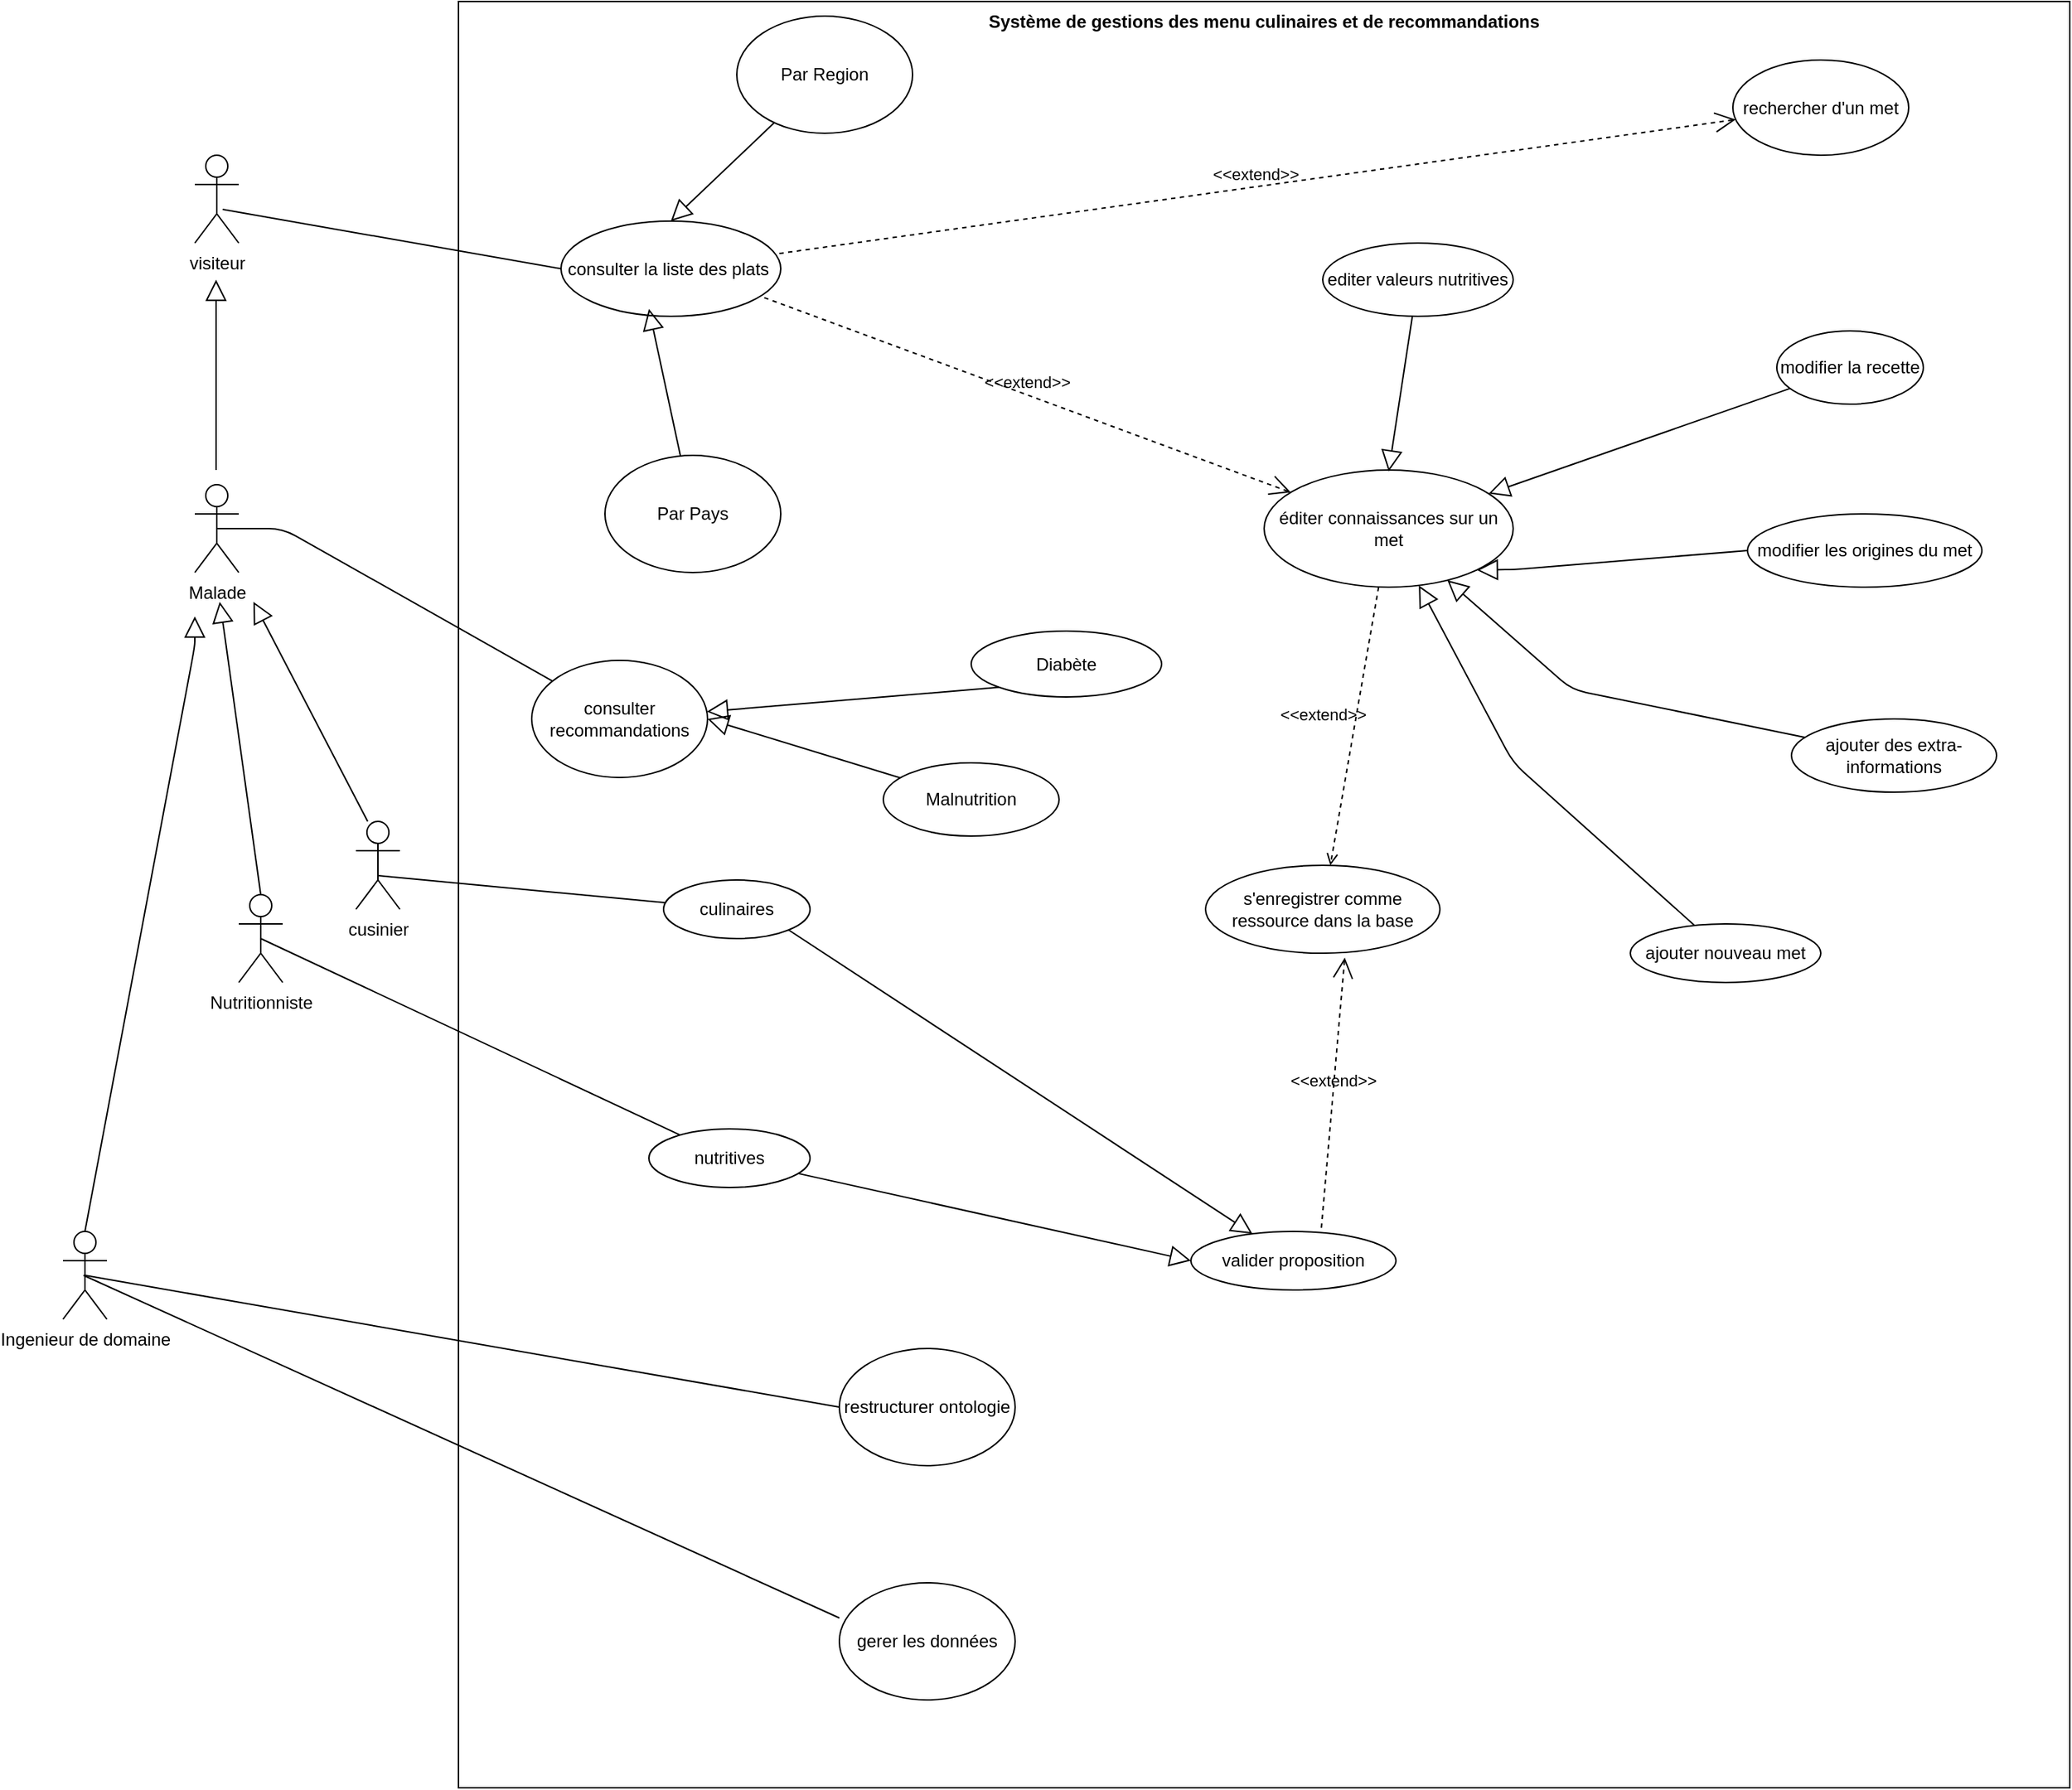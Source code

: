 <mxfile version="14.6.13" type="device"><diagram id="AaD5IdxwXu7JmgqVnKXx" name="Page-1"><mxGraphModel dx="2183" dy="1985" grid="1" gridSize="10" guides="1" tooltips="1" connect="1" arrows="1" fold="1" page="1" pageScale="1" pageWidth="827" pageHeight="1169" math="0" shadow="0"><root><mxCell id="0"/><mxCell id="1" parent="0"/><mxCell id="5MZ9EQrOiqPtUGlJbDm6-1" value="Système de gestions des menu culinaires et de recommandations" style="shape=rect;html=1;verticalAlign=top;fontStyle=1;whiteSpace=wrap;align=center;" parent="1" vertex="1"><mxGeometry x="270" y="-350" width="1100" height="1220" as="geometry"/></mxCell><mxCell id="5MZ9EQrOiqPtUGlJbDm6-2" value="cusinier" style="shape=umlActor;html=1;verticalLabelPosition=bottom;verticalAlign=top;align=center;" parent="1" vertex="1"><mxGeometry x="200" y="210" width="30" height="60" as="geometry"/></mxCell><mxCell id="5MZ9EQrOiqPtUGlJbDm6-3" value="Ingenieur de domaine" style="shape=umlActor;html=1;verticalLabelPosition=bottom;verticalAlign=top;align=center;" parent="1" vertex="1"><mxGeometry y="490" width="30" height="60" as="geometry"/></mxCell><mxCell id="5MZ9EQrOiqPtUGlJbDm6-4" value="Nutritionniste" style="shape=umlActor;html=1;verticalLabelPosition=bottom;verticalAlign=top;align=center;" parent="1" vertex="1"><mxGeometry x="120" y="260" width="30" height="60" as="geometry"/></mxCell><mxCell id="5MZ9EQrOiqPtUGlJbDm6-5" value="éditer connaissances sur un met" style="ellipse;whiteSpace=wrap;html=1;" parent="1" vertex="1"><mxGeometry x="820" y="-30" width="170" height="80" as="geometry"/></mxCell><mxCell id="5MZ9EQrOiqPtUGlJbDm6-6" value="editer valeurs nutritives" style="ellipse;whiteSpace=wrap;html=1;" parent="1" vertex="1"><mxGeometry x="860" y="-185" width="130" height="50" as="geometry"/></mxCell><mxCell id="5MZ9EQrOiqPtUGlJbDm6-7" value="s'enregistrer comme ressource dans la base" style="ellipse;whiteSpace=wrap;html=1;" parent="1" vertex="1"><mxGeometry x="780" y="240" width="160" height="60" as="geometry"/></mxCell><mxCell id="5MZ9EQrOiqPtUGlJbDm6-8" value="rechercher d'un met" style="ellipse;whiteSpace=wrap;html=1;" parent="1" vertex="1"><mxGeometry x="1140" y="-310" width="120" height="65" as="geometry"/></mxCell><mxCell id="5MZ9EQrOiqPtUGlJbDm6-14" value="&lt;div&gt;consulter la liste des plats&amp;nbsp;&lt;/div&gt;" style="ellipse;whiteSpace=wrap;html=1;" parent="1" vertex="1"><mxGeometry x="340" y="-200" width="150" height="65" as="geometry"/></mxCell><mxCell id="5MZ9EQrOiqPtUGlJbDm6-15" value="modifier la recette" style="ellipse;whiteSpace=wrap;html=1;" parent="1" vertex="1"><mxGeometry x="1170" y="-125" width="100" height="50" as="geometry"/></mxCell><mxCell id="5MZ9EQrOiqPtUGlJbDm6-19" value="modifier les origines du met" style="ellipse;whiteSpace=wrap;html=1;" parent="1" vertex="1"><mxGeometry x="1150" width="160" height="50" as="geometry"/></mxCell><mxCell id="5MZ9EQrOiqPtUGlJbDm6-20" value="&lt;div&gt;&lt;br&gt;&lt;/div&gt;&lt;div&gt;ajouter des extra-informations&lt;/div&gt;&lt;div&gt;&lt;br&gt;&lt;/div&gt;" style="ellipse;whiteSpace=wrap;html=1;" parent="1" vertex="1"><mxGeometry x="1180" y="140" width="140" height="50" as="geometry"/></mxCell><mxCell id="5MZ9EQrOiqPtUGlJbDm6-21" value="&lt;div&gt;&lt;br&gt;&lt;/div&gt;&lt;div&gt;&lt;br&gt;&lt;/div&gt;&lt;div&gt;valider proposition&lt;/div&gt;&lt;div&gt;&lt;br&gt;&lt;/div&gt;&lt;div&gt;&lt;br&gt;&lt;/div&gt;" style="ellipse;whiteSpace=wrap;html=1;" parent="1" vertex="1"><mxGeometry x="770" y="490" width="140" height="40" as="geometry"/></mxCell><mxCell id="5MZ9EQrOiqPtUGlJbDm6-22" style="edgeStyle=orthogonalEdgeStyle;rounded=0;orthogonalLoop=1;jettySize=auto;html=1;exitX=0.5;exitY=1;exitDx=0;exitDy=0;" parent="1" source="5MZ9EQrOiqPtUGlJbDm6-14" target="5MZ9EQrOiqPtUGlJbDm6-14" edge="1"><mxGeometry relative="1" as="geometry"/></mxCell><mxCell id="5MZ9EQrOiqPtUGlJbDm6-23" value="culinaires" style="ellipse;whiteSpace=wrap;html=1;" parent="1" vertex="1"><mxGeometry x="410" y="250" width="100" height="40" as="geometry"/></mxCell><mxCell id="5MZ9EQrOiqPtUGlJbDm6-26" value="nutritives" style="ellipse;whiteSpace=wrap;html=1;" parent="1" vertex="1"><mxGeometry x="400" y="420" width="110" height="40" as="geometry"/></mxCell><mxCell id="5MZ9EQrOiqPtUGlJbDm6-27" value="restructurer ontologie" style="ellipse;whiteSpace=wrap;html=1;" parent="1" vertex="1"><mxGeometry x="530" y="570" width="120" height="80" as="geometry"/></mxCell><mxCell id="5MZ9EQrOiqPtUGlJbDm6-30" value="ajouter nouveau met" style="ellipse;whiteSpace=wrap;html=1;" parent="1" vertex="1"><mxGeometry x="1070" y="280" width="130" height="40" as="geometry"/></mxCell><mxCell id="5MZ9EQrOiqPtUGlJbDm6-34" value="" style="edgeStyle=none;html=1;endArrow=none;verticalAlign=bottom;entryX=0;entryY=0.5;entryDx=0;entryDy=0;exitX=0.5;exitY=0.5;exitDx=0;exitDy=0;exitPerimeter=0;" parent="1" source="5MZ9EQrOiqPtUGlJbDm6-3" target="5MZ9EQrOiqPtUGlJbDm6-27" edge="1"><mxGeometry width="160" relative="1" as="geometry"><mxPoint x="650" y="390" as="sourcePoint"/><mxPoint x="810" y="390" as="targetPoint"/></mxGeometry></mxCell><mxCell id="5MZ9EQrOiqPtUGlJbDm6-35" value="visiteur" style="shape=umlActor;html=1;verticalLabelPosition=bottom;verticalAlign=top;align=center;" parent="1" vertex="1"><mxGeometry x="90" y="-245" width="30" height="60" as="geometry"/></mxCell><mxCell id="5MZ9EQrOiqPtUGlJbDm6-36" value="&lt;div&gt;Malade&lt;/div&gt;&lt;div&gt;&lt;br&gt;&lt;/div&gt;" style="shape=umlActor;verticalLabelPosition=bottom;verticalAlign=top;html=1;outlineConnect=0;" parent="1" vertex="1"><mxGeometry x="90" y="-20" width="30" height="60" as="geometry"/></mxCell><mxCell id="5MZ9EQrOiqPtUGlJbDm6-48" value="" style="edgeStyle=none;html=1;endArrow=none;verticalAlign=bottom;entryX=0;entryY=0.5;entryDx=0;entryDy=0;exitX=0.633;exitY=0.617;exitDx=0;exitDy=0;exitPerimeter=0;" parent="1" source="5MZ9EQrOiqPtUGlJbDm6-35" target="5MZ9EQrOiqPtUGlJbDm6-14" edge="1"><mxGeometry width="160" relative="1" as="geometry"><mxPoint x="150" y="-110" as="sourcePoint"/><mxPoint x="810" y="390" as="targetPoint"/><Array as="points"/></mxGeometry></mxCell><mxCell id="5MZ9EQrOiqPtUGlJbDm6-52" value="" style="edgeStyle=none;html=1;endArrow=block;endFill=0;endSize=12;verticalAlign=bottom;" parent="1" edge="1"><mxGeometry width="160" relative="1" as="geometry"><mxPoint x="104.5" y="-30" as="sourcePoint"/><mxPoint x="104.5" y="-160" as="targetPoint"/><Array as="points"><mxPoint x="104.5" y="-160"/></Array></mxGeometry></mxCell><mxCell id="5MZ9EQrOiqPtUGlJbDm6-56" value="" style="edgeStyle=none;html=1;endArrow=none;verticalAlign=bottom;exitX=0.5;exitY=0.617;exitDx=0;exitDy=0;exitPerimeter=0;" parent="1" source="5MZ9EQrOiqPtUGlJbDm6-2" target="5MZ9EQrOiqPtUGlJbDm6-23" edge="1"><mxGeometry width="160" relative="1" as="geometry"><mxPoint x="233" y="300" as="sourcePoint"/><mxPoint x="410" y="460" as="targetPoint"/></mxGeometry></mxCell><mxCell id="5MZ9EQrOiqPtUGlJbDm6-57" value="" style="edgeStyle=none;html=1;endArrow=block;endFill=0;endSize=12;verticalAlign=bottom;exitX=1;exitY=1;exitDx=0;exitDy=0;" parent="1" source="5MZ9EQrOiqPtUGlJbDm6-23" target="5MZ9EQrOiqPtUGlJbDm6-21" edge="1"><mxGeometry width="160" relative="1" as="geometry"><mxPoint x="650" y="380" as="sourcePoint"/><mxPoint x="550" y="529" as="targetPoint"/><Array as="points"/></mxGeometry></mxCell><mxCell id="5MZ9EQrOiqPtUGlJbDm6-58" value="" style="edgeStyle=none;html=1;endArrow=block;endFill=0;endSize=12;verticalAlign=bottom;entryX=0;entryY=0.5;entryDx=0;entryDy=0;" parent="1" source="5MZ9EQrOiqPtUGlJbDm6-26" target="5MZ9EQrOiqPtUGlJbDm6-21" edge="1"><mxGeometry width="160" relative="1" as="geometry"><mxPoint x="525" y="488" as="sourcePoint"/><mxPoint x="570" y="420" as="targetPoint"/></mxGeometry></mxCell><mxCell id="5MZ9EQrOiqPtUGlJbDm6-60" value="" style="edgeStyle=none;html=1;endArrow=block;endFill=0;endSize=12;verticalAlign=bottom;" parent="1" source="5MZ9EQrOiqPtUGlJbDm6-30" target="5MZ9EQrOiqPtUGlJbDm6-5" edge="1"><mxGeometry width="160" relative="1" as="geometry"><mxPoint x="650" y="380" as="sourcePoint"/><mxPoint x="810" y="380" as="targetPoint"/><Array as="points"><mxPoint x="990" y="170"/></Array></mxGeometry></mxCell><mxCell id="5MZ9EQrOiqPtUGlJbDm6-61" value="" style="edgeStyle=none;html=1;endArrow=block;endFill=0;endSize=12;verticalAlign=bottom;entryX=1;entryY=1;entryDx=0;entryDy=0;exitX=0;exitY=0.5;exitDx=0;exitDy=0;" parent="1" source="5MZ9EQrOiqPtUGlJbDm6-19" target="5MZ9EQrOiqPtUGlJbDm6-5" edge="1"><mxGeometry width="160" relative="1" as="geometry"><mxPoint x="650" y="380" as="sourcePoint"/><mxPoint x="810" y="380" as="targetPoint"/><Array as="points"><mxPoint x="990" y="38"/></Array></mxGeometry></mxCell><mxCell id="5MZ9EQrOiqPtUGlJbDm6-62" value="" style="edgeStyle=none;html=1;endArrow=block;endFill=0;endSize=12;verticalAlign=bottom;" parent="1" source="5MZ9EQrOiqPtUGlJbDm6-20" target="5MZ9EQrOiqPtUGlJbDm6-5" edge="1"><mxGeometry width="160" relative="1" as="geometry"><mxPoint x="650" y="380" as="sourcePoint"/><mxPoint x="810" y="380" as="targetPoint"/><Array as="points"><mxPoint x="1030" y="120"/></Array></mxGeometry></mxCell><mxCell id="5MZ9EQrOiqPtUGlJbDm6-63" value="" style="edgeStyle=none;html=1;endArrow=block;endFill=0;endSize=12;verticalAlign=bottom;" parent="1" source="5MZ9EQrOiqPtUGlJbDm6-15" target="5MZ9EQrOiqPtUGlJbDm6-5" edge="1"><mxGeometry width="160" relative="1" as="geometry"><mxPoint x="1160" y="-130" as="sourcePoint"/><mxPoint x="810" y="380" as="targetPoint"/><Array as="points"/></mxGeometry></mxCell><mxCell id="5MZ9EQrOiqPtUGlJbDm6-65" value="&lt;div&gt;&amp;lt;&amp;lt;extend&amp;gt;&amp;gt;&lt;/div&gt;" style="edgeStyle=none;html=1;endArrow=open;verticalAlign=bottom;dashed=1;labelBackgroundColor=none;" parent="1" source="5MZ9EQrOiqPtUGlJbDm6-5" target="5MZ9EQrOiqPtUGlJbDm6-7" edge="1"><mxGeometry x="0.048" y="-21" width="160" relative="1" as="geometry"><mxPoint x="650" y="380" as="sourcePoint"/><mxPoint x="810" y="380" as="targetPoint"/><mxPoint as="offset"/></mxGeometry></mxCell><mxCell id="5MZ9EQrOiqPtUGlJbDm6-80" value="&amp;lt;&amp;lt;extend&amp;gt;&amp;gt;" style="edgeStyle=none;html=1;startArrow=open;endArrow=none;startSize=12;verticalAlign=bottom;dashed=1;labelBackgroundColor=none;entryX=0.92;entryY=0.8;entryDx=0;entryDy=0;entryPerimeter=0;" parent="1" source="5MZ9EQrOiqPtUGlJbDm6-5" target="5MZ9EQrOiqPtUGlJbDm6-14" edge="1"><mxGeometry width="160" relative="1" as="geometry"><mxPoint x="710" y="40" as="sourcePoint"/><mxPoint x="870" y="40" as="targetPoint"/></mxGeometry></mxCell><mxCell id="5MZ9EQrOiqPtUGlJbDm6-81" value="&amp;lt;&amp;lt;extend&amp;gt;&amp;gt;" style="edgeStyle=none;html=1;startArrow=open;endArrow=none;startSize=12;verticalAlign=bottom;dashed=1;labelBackgroundColor=none;" parent="1" source="5MZ9EQrOiqPtUGlJbDm6-8" target="5MZ9EQrOiqPtUGlJbDm6-14" edge="1"><mxGeometry width="160" relative="1" as="geometry"><mxPoint x="710" y="40" as="sourcePoint"/><mxPoint x="870" y="40" as="targetPoint"/></mxGeometry></mxCell><mxCell id="5MZ9EQrOiqPtUGlJbDm6-82" value="consulter recommandations" style="ellipse;whiteSpace=wrap;html=1;" parent="1" vertex="1"><mxGeometry x="320" y="100" width="120" height="80" as="geometry"/></mxCell><mxCell id="y3Ze9oliewOFlnxcIl4P-1" value="" style="edgeStyle=none;html=1;endArrow=none;verticalAlign=bottom;exitX=0.5;exitY=0.5;exitDx=0;exitDy=0;exitPerimeter=0;" parent="1" source="5MZ9EQrOiqPtUGlJbDm6-36" target="5MZ9EQrOiqPtUGlJbDm6-82" edge="1"><mxGeometry width="160" relative="1" as="geometry"><mxPoint x="110" y="2" as="sourcePoint"/><mxPoint x="810" y="-10" as="targetPoint"/><Array as="points"><mxPoint x="150" y="10"/></Array></mxGeometry></mxCell><mxCell id="y3Ze9oliewOFlnxcIl4P-2" value="Diabète" style="ellipse;whiteSpace=wrap;html=1;" parent="1" vertex="1"><mxGeometry x="620" y="80" width="130" height="45" as="geometry"/></mxCell><mxCell id="y3Ze9oliewOFlnxcIl4P-3" value="Malnutrition" style="ellipse;whiteSpace=wrap;html=1;" parent="1" vertex="1"><mxGeometry x="560" y="170" width="120" height="50" as="geometry"/></mxCell><mxCell id="y3Ze9oliewOFlnxcIl4P-8" value="" style="edgeStyle=none;html=1;endArrow=block;endFill=0;endSize=12;verticalAlign=bottom;entryX=1;entryY=0.5;entryDx=0;entryDy=0;" parent="1" source="y3Ze9oliewOFlnxcIl4P-3" target="5MZ9EQrOiqPtUGlJbDm6-82" edge="1"><mxGeometry width="160" relative="1" as="geometry"><mxPoint x="650" y="80" as="sourcePoint"/><mxPoint x="810" y="80" as="targetPoint"/></mxGeometry></mxCell><mxCell id="y3Ze9oliewOFlnxcIl4P-9" value="" style="edgeStyle=none;html=1;endArrow=block;endFill=0;endSize=12;verticalAlign=bottom;exitX=0;exitY=1;exitDx=0;exitDy=0;" parent="1" source="y3Ze9oliewOFlnxcIl4P-2" target="5MZ9EQrOiqPtUGlJbDm6-82" edge="1"><mxGeometry width="160" relative="1" as="geometry"><mxPoint x="310" y="-90" as="sourcePoint"/><mxPoint x="470" y="-90" as="targetPoint"/></mxGeometry></mxCell><mxCell id="y3Ze9oliewOFlnxcIl4P-10" value="" style="edgeStyle=none;html=1;endArrow=block;endFill=0;endSize=12;verticalAlign=bottom;" parent="1" source="5MZ9EQrOiqPtUGlJbDm6-6" edge="1"><mxGeometry width="160" relative="1" as="geometry"><mxPoint x="650" y="60" as="sourcePoint"/><mxPoint x="905" y="-29" as="targetPoint"/></mxGeometry></mxCell><mxCell id="y3Ze9oliewOFlnxcIl4P-13" value="" style="edgeStyle=none;html=1;endArrow=none;verticalAlign=bottom;exitX=0.5;exitY=0.5;exitDx=0;exitDy=0;exitPerimeter=0;" parent="1" source="5MZ9EQrOiqPtUGlJbDm6-4" target="5MZ9EQrOiqPtUGlJbDm6-26" edge="1"><mxGeometry width="160" relative="1" as="geometry"><mxPoint x="140" y="250" as="sourcePoint"/><mxPoint x="810" y="180" as="targetPoint"/></mxGeometry></mxCell><mxCell id="y3Ze9oliewOFlnxcIl4P-21" value="" style="edgeStyle=none;html=1;endArrow=block;endFill=0;endSize=12;verticalAlign=bottom;exitX=0.5;exitY=0;exitDx=0;exitDy=0;exitPerimeter=0;" parent="1" source="5MZ9EQrOiqPtUGlJbDm6-3" edge="1"><mxGeometry width="160" relative="1" as="geometry"><mxPoint x="70" y="530" as="sourcePoint"/><mxPoint x="90" y="70" as="targetPoint"/><Array as="points"><mxPoint x="90" y="90"/></Array></mxGeometry></mxCell><mxCell id="y3Ze9oliewOFlnxcIl4P-22" value="" style="edgeStyle=none;html=1;endArrow=block;endFill=0;endSize=12;verticalAlign=bottom;" parent="1" edge="1"><mxGeometry width="160" relative="1" as="geometry"><mxPoint x="208" y="210" as="sourcePoint"/><mxPoint x="130" y="60" as="targetPoint"/></mxGeometry></mxCell><mxCell id="y3Ze9oliewOFlnxcIl4P-25" value="gerer les données" style="ellipse;whiteSpace=wrap;html=1;" parent="1" vertex="1"><mxGeometry x="530" y="730" width="120" height="80" as="geometry"/></mxCell><mxCell id="y3Ze9oliewOFlnxcIl4P-26" value="" style="edgeStyle=none;html=1;endArrow=none;verticalAlign=bottom;entryX=0;entryY=0.3;entryDx=0;entryDy=0;entryPerimeter=0;" parent="1" target="y3Ze9oliewOFlnxcIl4P-25" edge="1"><mxGeometry width="160" relative="1" as="geometry"><mxPoint x="14" y="520" as="sourcePoint"/><mxPoint x="540" y="759" as="targetPoint"/></mxGeometry></mxCell><mxCell id="y3Ze9oliewOFlnxcIl4P-28" value="" style="edgeStyle=none;html=1;endArrow=block;endFill=0;endSize=12;verticalAlign=bottom;exitX=0.5;exitY=0;exitDx=0;exitDy=0;exitPerimeter=0;" parent="1" source="5MZ9EQrOiqPtUGlJbDm6-4" edge="1"><mxGeometry width="160" relative="1" as="geometry"><mxPoint x="560" y="110" as="sourcePoint"/><mxPoint x="107" y="60" as="targetPoint"/><Array as="points"><mxPoint x="110" y="80"/></Array></mxGeometry></mxCell><mxCell id="y3Ze9oliewOFlnxcIl4P-32" value="&amp;lt;&amp;lt;extend&amp;gt;&amp;gt;" style="edgeStyle=none;html=1;startArrow=open;endArrow=none;startSize=12;verticalAlign=bottom;dashed=1;labelBackgroundColor=none;entryX=0.636;entryY=-0.05;entryDx=0;entryDy=0;entryPerimeter=0;exitX=0.594;exitY=1.05;exitDx=0;exitDy=0;exitPerimeter=0;" parent="1" source="5MZ9EQrOiqPtUGlJbDm6-7" target="5MZ9EQrOiqPtUGlJbDm6-21" edge="1"><mxGeometry width="160" relative="1" as="geometry"><mxPoint x="580" y="180" as="sourcePoint"/><mxPoint x="740" y="180" as="targetPoint"/></mxGeometry></mxCell><mxCell id="XN-5nrXtQCmRltViR89X-1" value="Par Pays" style="ellipse;whiteSpace=wrap;html=1;" vertex="1" parent="1"><mxGeometry x="370" y="-40" width="120" height="80" as="geometry"/></mxCell><mxCell id="XN-5nrXtQCmRltViR89X-2" value="Par Region" style="ellipse;whiteSpace=wrap;html=1;" vertex="1" parent="1"><mxGeometry x="460" y="-340" width="120" height="80" as="geometry"/></mxCell><mxCell id="XN-5nrXtQCmRltViR89X-3" value="" style="edgeStyle=none;html=1;endArrow=block;endFill=0;endSize=12;verticalAlign=bottom;" edge="1" parent="1" source="XN-5nrXtQCmRltViR89X-1"><mxGeometry width="160" relative="1" as="geometry"><mxPoint x="560" y="10" as="sourcePoint"/><mxPoint x="400" y="-140" as="targetPoint"/></mxGeometry></mxCell><mxCell id="XN-5nrXtQCmRltViR89X-4" value="" style="edgeStyle=none;html=1;endArrow=block;endFill=0;endSize=12;verticalAlign=bottom;entryX=0.5;entryY=0;entryDx=0;entryDy=0;" edge="1" parent="1" source="XN-5nrXtQCmRltViR89X-2" target="5MZ9EQrOiqPtUGlJbDm6-14"><mxGeometry width="160" relative="1" as="geometry"><mxPoint x="560" y="10" as="sourcePoint"/><mxPoint x="720" y="10" as="targetPoint"/><Array as="points"/></mxGeometry></mxCell></root></mxGraphModel></diagram></mxfile>